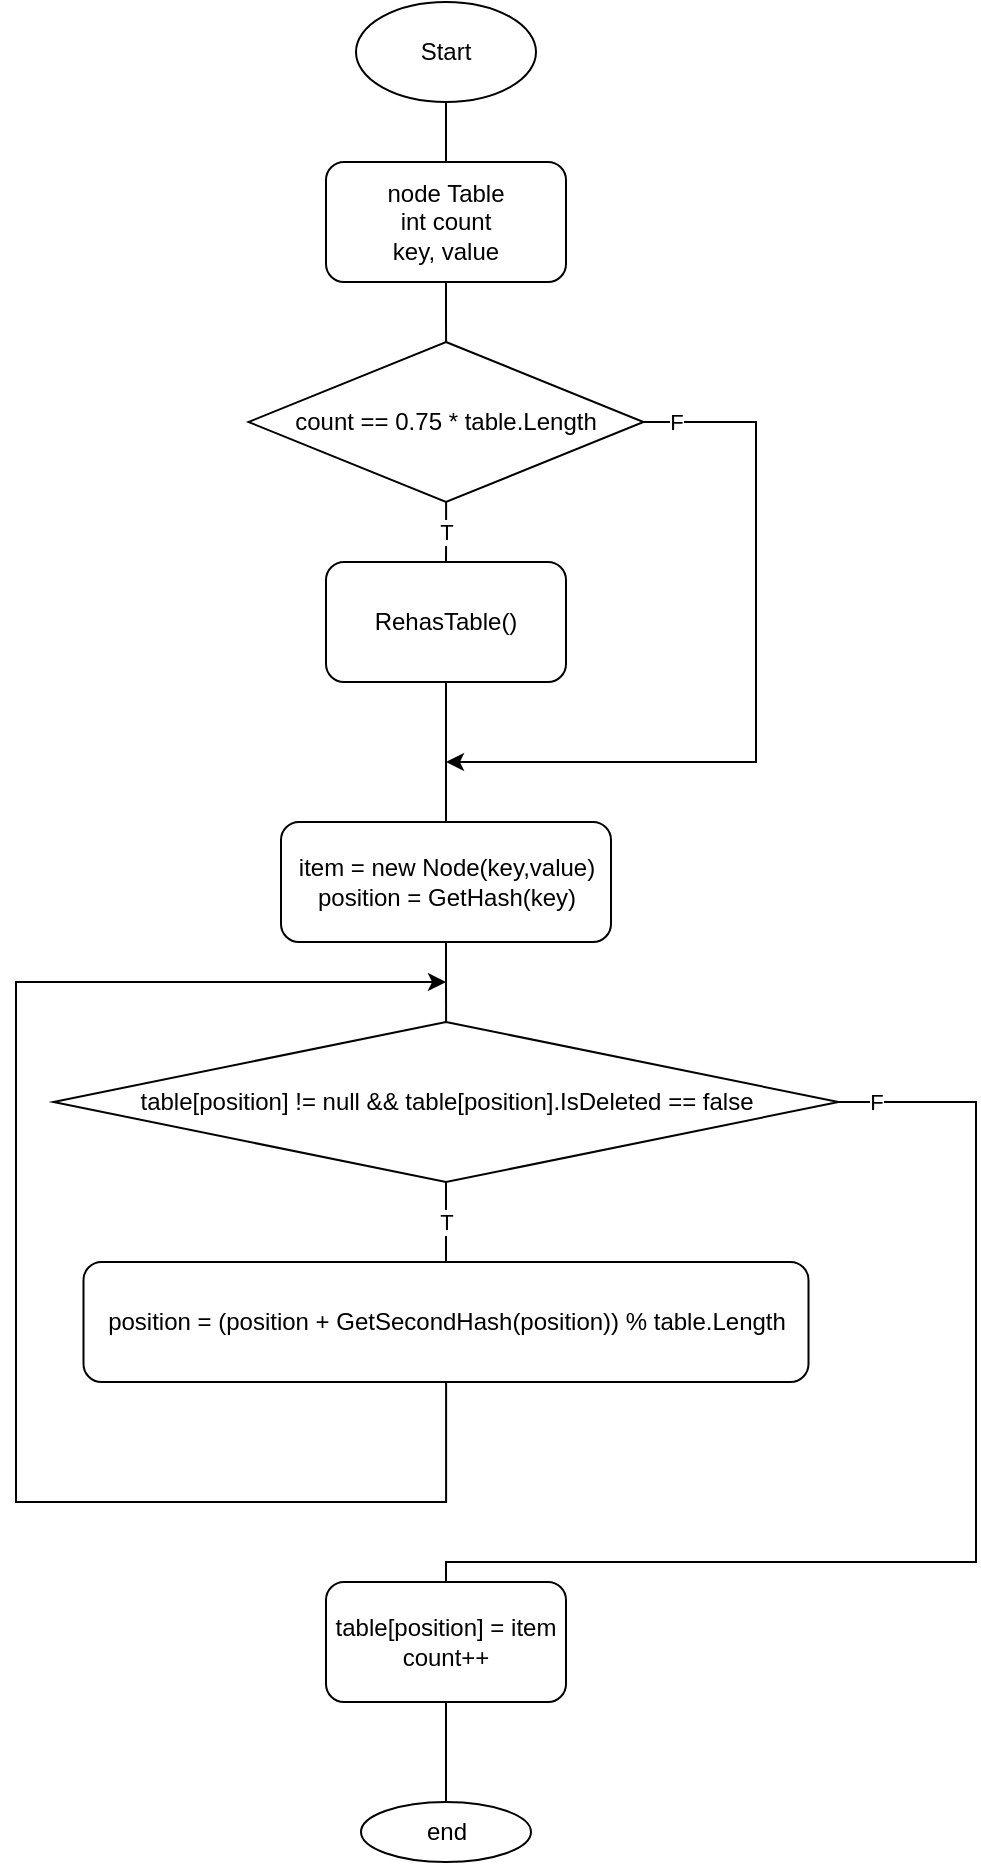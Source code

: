 <mxfile version="16.5.1" type="device" pages="7"><diagram id="ITZ0ugLjnLvlrQt5eaqN" name="Add"><mxGraphModel dx="627" dy="866" grid="1" gridSize="10" guides="1" tooltips="1" connect="1" arrows="1" fold="1" page="1" pageScale="1" pageWidth="827" pageHeight="1169" math="0" shadow="0"><root><mxCell id="0"/><mxCell id="1" parent="0"/><mxCell id="WQKlixez8Dgip7SO3plG-3" value="" style="edgeStyle=orthogonalEdgeStyle;rounded=0;orthogonalLoop=1;jettySize=auto;html=1;endArrow=none;endFill=0;" edge="1" parent="1" source="WQKlixez8Dgip7SO3plG-1" target="WQKlixez8Dgip7SO3plG-2"><mxGeometry relative="1" as="geometry"/></mxCell><mxCell id="WQKlixez8Dgip7SO3plG-1" value="Start" style="ellipse;whiteSpace=wrap;html=1;" vertex="1" parent="1"><mxGeometry x="230" y="20" width="90" height="50" as="geometry"/></mxCell><mxCell id="WQKlixez8Dgip7SO3plG-5" value="" style="edgeStyle=orthogonalEdgeStyle;rounded=0;orthogonalLoop=1;jettySize=auto;html=1;endArrow=none;endFill=0;" edge="1" parent="1" source="WQKlixez8Dgip7SO3plG-2" target="WQKlixez8Dgip7SO3plG-4"><mxGeometry relative="1" as="geometry"/></mxCell><mxCell id="WQKlixez8Dgip7SO3plG-2" value="node Table&lt;br&gt;int count&lt;br&gt;key, value" style="rounded=1;whiteSpace=wrap;html=1;" vertex="1" parent="1"><mxGeometry x="215" y="100" width="120" height="60" as="geometry"/></mxCell><mxCell id="WQKlixez8Dgip7SO3plG-7" value="T" style="edgeStyle=orthogonalEdgeStyle;rounded=0;orthogonalLoop=1;jettySize=auto;html=1;endArrow=none;endFill=0;" edge="1" parent="1" source="WQKlixez8Dgip7SO3plG-4" target="WQKlixez8Dgip7SO3plG-6"><mxGeometry relative="1" as="geometry"/></mxCell><mxCell id="WQKlixez8Dgip7SO3plG-10" value="F" style="edgeStyle=orthogonalEdgeStyle;rounded=0;orthogonalLoop=1;jettySize=auto;html=1;endArrow=classic;endFill=1;" edge="1" parent="1" source="WQKlixez8Dgip7SO3plG-4"><mxGeometry x="-0.915" relative="1" as="geometry"><mxPoint x="275" y="400" as="targetPoint"/><Array as="points"><mxPoint x="430" y="230"/><mxPoint x="430" y="400"/></Array><mxPoint as="offset"/></mxGeometry></mxCell><mxCell id="WQKlixez8Dgip7SO3plG-4" value="count == 0.75 * table.Length" style="rhombus;whiteSpace=wrap;html=1;" vertex="1" parent="1"><mxGeometry x="176.25" y="190" width="197.5" height="80" as="geometry"/></mxCell><mxCell id="WQKlixez8Dgip7SO3plG-9" value="" style="edgeStyle=orthogonalEdgeStyle;rounded=0;orthogonalLoop=1;jettySize=auto;html=1;endArrow=none;endFill=0;" edge="1" parent="1" source="WQKlixez8Dgip7SO3plG-6" target="WQKlixez8Dgip7SO3plG-8"><mxGeometry relative="1" as="geometry"/></mxCell><mxCell id="WQKlixez8Dgip7SO3plG-6" value="RehasTable()" style="rounded=1;whiteSpace=wrap;html=1;" vertex="1" parent="1"><mxGeometry x="215" y="300" width="120" height="60" as="geometry"/></mxCell><mxCell id="WQKlixez8Dgip7SO3plG-12" value="" style="edgeStyle=orthogonalEdgeStyle;rounded=0;orthogonalLoop=1;jettySize=auto;html=1;endArrow=none;endFill=0;" edge="1" parent="1" source="WQKlixez8Dgip7SO3plG-8" target="WQKlixez8Dgip7SO3plG-11"><mxGeometry relative="1" as="geometry"/></mxCell><mxCell id="WQKlixez8Dgip7SO3plG-8" value="item = new Node(key,value)&lt;br&gt;position = GetHash(key)" style="rounded=1;whiteSpace=wrap;html=1;" vertex="1" parent="1"><mxGeometry x="192.5" y="430" width="165" height="60" as="geometry"/></mxCell><mxCell id="WQKlixez8Dgip7SO3plG-14" value="T" style="edgeStyle=orthogonalEdgeStyle;rounded=0;orthogonalLoop=1;jettySize=auto;html=1;endArrow=none;endFill=0;" edge="1" parent="1" source="WQKlixez8Dgip7SO3plG-11" target="WQKlixez8Dgip7SO3plG-13"><mxGeometry relative="1" as="geometry"/></mxCell><mxCell id="WQKlixez8Dgip7SO3plG-19" style="edgeStyle=orthogonalEdgeStyle;rounded=0;orthogonalLoop=1;jettySize=auto;html=1;endArrow=none;endFill=0;" edge="1" parent="1" source="WQKlixez8Dgip7SO3plG-11" target="WQKlixez8Dgip7SO3plG-16"><mxGeometry relative="1" as="geometry"><Array as="points"><mxPoint x="540" y="570"/><mxPoint x="540" y="800"/><mxPoint x="275" y="800"/></Array></mxGeometry></mxCell><mxCell id="WQKlixez8Dgip7SO3plG-20" value="F" style="edgeLabel;html=1;align=center;verticalAlign=middle;resizable=0;points=[];" vertex="1" connectable="0" parent="WQKlixez8Dgip7SO3plG-19"><mxGeometry x="-0.938" relative="1" as="geometry"><mxPoint as="offset"/></mxGeometry></mxCell><mxCell id="WQKlixez8Dgip7SO3plG-11" value="table[position] != null &amp;amp;&amp;amp; table[position].IsDeleted == false" style="rhombus;whiteSpace=wrap;html=1;" vertex="1" parent="1"><mxGeometry x="78.75" y="530" width="392.5" height="80" as="geometry"/></mxCell><mxCell id="WQKlixez8Dgip7SO3plG-15" style="edgeStyle=orthogonalEdgeStyle;rounded=0;orthogonalLoop=1;jettySize=auto;html=1;endArrow=classic;endFill=1;" edge="1" parent="1" source="WQKlixez8Dgip7SO3plG-13"><mxGeometry relative="1" as="geometry"><mxPoint x="275" y="510" as="targetPoint"/><Array as="points"><mxPoint x="275" y="770"/><mxPoint x="60" y="770"/><mxPoint x="60" y="510"/></Array></mxGeometry></mxCell><mxCell id="WQKlixez8Dgip7SO3plG-13" value="position = (position + GetSecondHash(position)) % table.Length" style="rounded=1;whiteSpace=wrap;html=1;" vertex="1" parent="1"><mxGeometry x="93.75" y="650" width="362.5" height="60" as="geometry"/></mxCell><mxCell id="WQKlixez8Dgip7SO3plG-16" value="&lt;div&gt;table[position] = item&lt;/div&gt;&lt;div&gt;&lt;span&gt;count++&lt;/span&gt;&lt;/div&gt;" style="rounded=1;whiteSpace=wrap;html=1;" vertex="1" parent="1"><mxGeometry x="215" y="810" width="120" height="60" as="geometry"/></mxCell><mxCell id="WQKlixez8Dgip7SO3plG-18" value="" style="edgeStyle=orthogonalEdgeStyle;rounded=0;orthogonalLoop=1;jettySize=auto;html=1;endArrow=none;endFill=0;" edge="1" parent="1" source="WQKlixez8Dgip7SO3plG-17" target="WQKlixez8Dgip7SO3plG-16"><mxGeometry relative="1" as="geometry"/></mxCell><mxCell id="WQKlixez8Dgip7SO3plG-17" value="end" style="ellipse;whiteSpace=wrap;html=1;" vertex="1" parent="1"><mxGeometry x="232.5" y="920" width="85" height="30" as="geometry"/></mxCell></root></mxGraphModel></diagram><diagram id="a8pHIfhPnO6grz465ORJ" name="Delete"><mxGraphModel dx="627" dy="866" grid="1" gridSize="10" guides="1" tooltips="1" connect="1" arrows="1" fold="1" page="1" pageScale="1" pageWidth="827" pageHeight="1169" math="0" shadow="0"><root><mxCell id="G4WAUsEv2yGaNSmSV05P-0"/><mxCell id="G4WAUsEv2yGaNSmSV05P-1" parent="G4WAUsEv2yGaNSmSV05P-0"/><mxCell id="JA9vO3kMcJwhvbHvu3VI-1" value="" style="edgeStyle=orthogonalEdgeStyle;rounded=0;orthogonalLoop=1;jettySize=auto;html=1;endArrow=none;endFill=0;" edge="1" parent="G4WAUsEv2yGaNSmSV05P-1" source="G4WAUsEv2yGaNSmSV05P-2" target="JA9vO3kMcJwhvbHvu3VI-0"><mxGeometry relative="1" as="geometry"/></mxCell><mxCell id="G4WAUsEv2yGaNSmSV05P-2" value="Start" style="ellipse;whiteSpace=wrap;html=1;" vertex="1" parent="G4WAUsEv2yGaNSmSV05P-1"><mxGeometry x="280" y="10" width="100" height="60" as="geometry"/></mxCell><mxCell id="JA9vO3kMcJwhvbHvu3VI-3" value="" style="edgeStyle=orthogonalEdgeStyle;rounded=0;orthogonalLoop=1;jettySize=auto;html=1;endArrow=none;endFill=0;" edge="1" parent="G4WAUsEv2yGaNSmSV05P-1" source="JA9vO3kMcJwhvbHvu3VI-0" target="JA9vO3kMcJwhvbHvu3VI-2"><mxGeometry relative="1" as="geometry"/></mxCell><mxCell id="JA9vO3kMcJwhvbHvu3VI-0" value="node Table&lt;br&gt;int count&lt;br&gt;key" style="rounded=1;whiteSpace=wrap;html=1;" vertex="1" parent="G4WAUsEv2yGaNSmSV05P-1"><mxGeometry x="270" y="90" width="120" height="60" as="geometry"/></mxCell><mxCell id="JA9vO3kMcJwhvbHvu3VI-5" value="" style="edgeStyle=orthogonalEdgeStyle;rounded=0;orthogonalLoop=1;jettySize=auto;html=1;endArrow=none;endFill=0;" edge="1" parent="G4WAUsEv2yGaNSmSV05P-1" source="JA9vO3kMcJwhvbHvu3VI-2" target="JA9vO3kMcJwhvbHvu3VI-4"><mxGeometry relative="1" as="geometry"/></mxCell><mxCell id="JA9vO3kMcJwhvbHvu3VI-2" value="position = GetHash(key)" style="rounded=1;whiteSpace=wrap;html=1;" vertex="1" parent="G4WAUsEv2yGaNSmSV05P-1"><mxGeometry x="230" y="190" width="200" height="60" as="geometry"/></mxCell><mxCell id="JA9vO3kMcJwhvbHvu3VI-7" value="T" style="edgeStyle=orthogonalEdgeStyle;rounded=0;orthogonalLoop=1;jettySize=auto;html=1;endArrow=none;endFill=0;" edge="1" parent="G4WAUsEv2yGaNSmSV05P-1" source="JA9vO3kMcJwhvbHvu3VI-4" target="JA9vO3kMcJwhvbHvu3VI-6"><mxGeometry relative="1" as="geometry"/></mxCell><mxCell id="JA9vO3kMcJwhvbHvu3VI-10" value="F" style="edgeStyle=orthogonalEdgeStyle;rounded=0;orthogonalLoop=1;jettySize=auto;html=1;endArrow=none;endFill=0;" edge="1" parent="G4WAUsEv2yGaNSmSV05P-1" source="JA9vO3kMcJwhvbHvu3VI-4" target="JA9vO3kMcJwhvbHvu3VI-9"><mxGeometry x="-0.927" relative="1" as="geometry"><Array as="points"><mxPoint x="530" y="330"/><mxPoint x="530" y="540"/><mxPoint x="330" y="540"/></Array><mxPoint as="offset"/></mxGeometry></mxCell><mxCell id="JA9vO3kMcJwhvbHvu3VI-4" value="table[position].Key != key" style="rhombus;whiteSpace=wrap;html=1;" vertex="1" parent="G4WAUsEv2yGaNSmSV05P-1"><mxGeometry x="240" y="290" width="180" height="80" as="geometry"/></mxCell><mxCell id="JA9vO3kMcJwhvbHvu3VI-8" style="edgeStyle=orthogonalEdgeStyle;rounded=0;orthogonalLoop=1;jettySize=auto;html=1;endArrow=classic;endFill=1;" edge="1" parent="G4WAUsEv2yGaNSmSV05P-1" source="JA9vO3kMcJwhvbHvu3VI-6"><mxGeometry relative="1" as="geometry"><mxPoint x="330" y="270" as="targetPoint"/><Array as="points"><mxPoint x="330" y="500"/><mxPoint x="110" y="500"/><mxPoint x="110" y="270"/></Array></mxGeometry></mxCell><mxCell id="JA9vO3kMcJwhvbHvu3VI-6" value="position = (position + GetSecondHash(position)) % table.Length" style="rounded=1;whiteSpace=wrap;html=1;" vertex="1" parent="G4WAUsEv2yGaNSmSV05P-1"><mxGeometry x="155" y="400" width="350" height="60" as="geometry"/></mxCell><mxCell id="JA9vO3kMcJwhvbHvu3VI-12" value="" style="edgeStyle=orthogonalEdgeStyle;rounded=0;orthogonalLoop=1;jettySize=auto;html=1;endArrow=none;endFill=0;" edge="1" parent="G4WAUsEv2yGaNSmSV05P-1" source="JA9vO3kMcJwhvbHvu3VI-9" target="JA9vO3kMcJwhvbHvu3VI-11"><mxGeometry relative="1" as="geometry"/></mxCell><mxCell id="JA9vO3kMcJwhvbHvu3VI-9" value="table[position].IsDeleted = true" style="rounded=1;whiteSpace=wrap;html=1;" vertex="1" parent="G4WAUsEv2yGaNSmSV05P-1"><mxGeometry x="235" y="570" width="190" height="60" as="geometry"/></mxCell><mxCell id="JA9vO3kMcJwhvbHvu3VI-11" value="End" style="ellipse;whiteSpace=wrap;html=1;" vertex="1" parent="G4WAUsEv2yGaNSmSV05P-1"><mxGeometry x="280" y="660" width="100" height="60" as="geometry"/></mxCell></root></mxGraphModel></diagram><diagram id="Z5uv-ZSddTfPW2DgBXL_" name="GetValue"><mxGraphModel dx="627" dy="866" grid="1" gridSize="10" guides="1" tooltips="1" connect="1" arrows="1" fold="1" page="1" pageScale="1" pageWidth="827" pageHeight="1169" math="0" shadow="0"><root><mxCell id="S1Q6Yhq_NneuIi1eFFW1-0"/><mxCell id="S1Q6Yhq_NneuIi1eFFW1-1" parent="S1Q6Yhq_NneuIi1eFFW1-0"/><mxCell id="U0vs-rUdqVF-TRWeXEiX-0" value="" style="edgeStyle=orthogonalEdgeStyle;rounded=0;orthogonalLoop=1;jettySize=auto;html=1;endArrow=none;endFill=0;" edge="1" parent="S1Q6Yhq_NneuIi1eFFW1-1" source="U0vs-rUdqVF-TRWeXEiX-1" target="U0vs-rUdqVF-TRWeXEiX-3"><mxGeometry relative="1" as="geometry"/></mxCell><mxCell id="U0vs-rUdqVF-TRWeXEiX-1" value="Start" style="ellipse;whiteSpace=wrap;html=1;" vertex="1" parent="S1Q6Yhq_NneuIi1eFFW1-1"><mxGeometry x="280" y="10" width="100" height="60" as="geometry"/></mxCell><mxCell id="U0vs-rUdqVF-TRWeXEiX-2" value="" style="edgeStyle=orthogonalEdgeStyle;rounded=0;orthogonalLoop=1;jettySize=auto;html=1;endArrow=none;endFill=0;" edge="1" parent="S1Q6Yhq_NneuIi1eFFW1-1" source="U0vs-rUdqVF-TRWeXEiX-3" target="U0vs-rUdqVF-TRWeXEiX-5"><mxGeometry relative="1" as="geometry"/></mxCell><mxCell id="U0vs-rUdqVF-TRWeXEiX-3" value="node Table&lt;br&gt;int count&lt;br&gt;key" style="rounded=1;whiteSpace=wrap;html=1;" vertex="1" parent="S1Q6Yhq_NneuIi1eFFW1-1"><mxGeometry x="270" y="90" width="120" height="60" as="geometry"/></mxCell><mxCell id="U0vs-rUdqVF-TRWeXEiX-4" value="" style="edgeStyle=orthogonalEdgeStyle;rounded=0;orthogonalLoop=1;jettySize=auto;html=1;endArrow=none;endFill=0;" edge="1" parent="S1Q6Yhq_NneuIi1eFFW1-1" source="U0vs-rUdqVF-TRWeXEiX-5" target="U0vs-rUdqVF-TRWeXEiX-8"><mxGeometry relative="1" as="geometry"/></mxCell><mxCell id="U0vs-rUdqVF-TRWeXEiX-5" value="position = GetHash(key)" style="rounded=1;whiteSpace=wrap;html=1;" vertex="1" parent="S1Q6Yhq_NneuIi1eFFW1-1"><mxGeometry x="230" y="190" width="200" height="60" as="geometry"/></mxCell><mxCell id="U0vs-rUdqVF-TRWeXEiX-6" value="T" style="edgeStyle=orthogonalEdgeStyle;rounded=0;orthogonalLoop=1;jettySize=auto;html=1;endArrow=none;endFill=0;" edge="1" parent="S1Q6Yhq_NneuIi1eFFW1-1" source="U0vs-rUdqVF-TRWeXEiX-8" target="U0vs-rUdqVF-TRWeXEiX-10"><mxGeometry relative="1" as="geometry"/></mxCell><mxCell id="U0vs-rUdqVF-TRWeXEiX-7" value="F" style="edgeStyle=orthogonalEdgeStyle;rounded=0;orthogonalLoop=1;jettySize=auto;html=1;endArrow=none;endFill=0;" edge="1" parent="S1Q6Yhq_NneuIi1eFFW1-1" source="U0vs-rUdqVF-TRWeXEiX-8" target="U0vs-rUdqVF-TRWeXEiX-12"><mxGeometry x="-0.927" relative="1" as="geometry"><Array as="points"><mxPoint x="590" y="330"/><mxPoint x="590" y="540"/><mxPoint x="330" y="540"/></Array><mxPoint as="offset"/></mxGeometry></mxCell><mxCell id="U0vs-rUdqVF-TRWeXEiX-8" value="table[position].Key != key || table[position].IsDeleted" style="rhombus;whiteSpace=wrap;html=1;" vertex="1" parent="S1Q6Yhq_NneuIi1eFFW1-1"><mxGeometry x="145" y="290" width="370" height="80" as="geometry"/></mxCell><mxCell id="U0vs-rUdqVF-TRWeXEiX-9" style="edgeStyle=orthogonalEdgeStyle;rounded=0;orthogonalLoop=1;jettySize=auto;html=1;endArrow=classic;endFill=1;" edge="1" parent="S1Q6Yhq_NneuIi1eFFW1-1" source="U0vs-rUdqVF-TRWeXEiX-10"><mxGeometry relative="1" as="geometry"><mxPoint x="330" y="270" as="targetPoint"/><Array as="points"><mxPoint x="330" y="500"/><mxPoint x="110" y="500"/><mxPoint x="110" y="270"/></Array></mxGeometry></mxCell><mxCell id="U0vs-rUdqVF-TRWeXEiX-10" value="position = (position + GetSecondHash(position)) % table.Length" style="rounded=1;whiteSpace=wrap;html=1;" vertex="1" parent="S1Q6Yhq_NneuIi1eFFW1-1"><mxGeometry x="155" y="400" width="350" height="60" as="geometry"/></mxCell><mxCell id="U0vs-rUdqVF-TRWeXEiX-11" value="" style="edgeStyle=orthogonalEdgeStyle;rounded=0;orthogonalLoop=1;jettySize=auto;html=1;endArrow=none;endFill=0;" edge="1" parent="S1Q6Yhq_NneuIi1eFFW1-1" source="U0vs-rUdqVF-TRWeXEiX-12" target="U0vs-rUdqVF-TRWeXEiX-13"><mxGeometry relative="1" as="geometry"/></mxCell><mxCell id="U0vs-rUdqVF-TRWeXEiX-12" value="return table[position].Data" style="rounded=1;whiteSpace=wrap;html=1;" vertex="1" parent="S1Q6Yhq_NneuIi1eFFW1-1"><mxGeometry x="235" y="570" width="190" height="60" as="geometry"/></mxCell><mxCell id="U0vs-rUdqVF-TRWeXEiX-13" value="End" style="ellipse;whiteSpace=wrap;html=1;" vertex="1" parent="S1Q6Yhq_NneuIi1eFFW1-1"><mxGeometry x="280" y="660" width="100" height="60" as="geometry"/></mxCell></root></mxGraphModel></diagram><diagram id="-c8dslN4Lls_parlmRI0" name="RehashTable"><mxGraphModel dx="627" dy="866" grid="1" gridSize="10" guides="1" tooltips="1" connect="1" arrows="1" fold="1" page="1" pageScale="1" pageWidth="827" pageHeight="1169" math="0" shadow="0"><root><mxCell id="7jCyWX6VnP1sX9qHi2KL-0"/><mxCell id="7jCyWX6VnP1sX9qHi2KL-1" parent="7jCyWX6VnP1sX9qHi2KL-0"/><mxCell id="dhudPhC6EICspKyhgNDC-0" value="" style="edgeStyle=orthogonalEdgeStyle;rounded=0;orthogonalLoop=1;jettySize=auto;html=1;endArrow=none;endFill=0;" edge="1" parent="7jCyWX6VnP1sX9qHi2KL-1" source="dhudPhC6EICspKyhgNDC-1" target="dhudPhC6EICspKyhgNDC-3"><mxGeometry relative="1" as="geometry"/></mxCell><mxCell id="dhudPhC6EICspKyhgNDC-1" value="Start" style="ellipse;whiteSpace=wrap;html=1;" vertex="1" parent="7jCyWX6VnP1sX9qHi2KL-1"><mxGeometry x="280" y="10" width="100" height="60" as="geometry"/></mxCell><mxCell id="dhudPhC6EICspKyhgNDC-2" value="" style="edgeStyle=orthogonalEdgeStyle;rounded=0;orthogonalLoop=1;jettySize=auto;html=1;endArrow=none;endFill=0;" edge="1" parent="7jCyWX6VnP1sX9qHi2KL-1" source="dhudPhC6EICspKyhgNDC-3" target="dhudPhC6EICspKyhgNDC-5"><mxGeometry relative="1" as="geometry"/></mxCell><mxCell id="dhudPhC6EICspKyhgNDC-3" value="newTableSize = getNewSize()&lt;br&gt;Node[]&amp;nbsp; tempTable = new Node[table.length]" style="rounded=1;whiteSpace=wrap;html=1;" vertex="1" parent="7jCyWX6VnP1sX9qHi2KL-1"><mxGeometry x="192.5" y="90" width="275" height="60" as="geometry"/></mxCell><mxCell id="dhudPhC6EICspKyhgNDC-5" value="Table.CopyTo(TampTAble,0)&lt;br&gt;table = new Node[NewTableSize]" style="rounded=1;whiteSpace=wrap;html=1;" vertex="1" parent="7jCyWX6VnP1sX9qHi2KL-1"><mxGeometry x="230" y="190" width="200" height="60" as="geometry"/></mxCell><mxCell id="dhudPhC6EICspKyhgNDC-6" value="T" style="edgeStyle=orthogonalEdgeStyle;rounded=0;orthogonalLoop=1;jettySize=auto;html=1;endArrow=none;endFill=0;" edge="1" parent="7jCyWX6VnP1sX9qHi2KL-1" source="dhudPhC6EICspKyhgNDC-8" target="dhudPhC6EICspKyhgNDC-10"><mxGeometry relative="1" as="geometry"/></mxCell><mxCell id="dhudPhC6EICspKyhgNDC-16" style="edgeStyle=orthogonalEdgeStyle;rounded=0;orthogonalLoop=1;jettySize=auto;html=1;endArrow=classic;endFill=1;" edge="1" parent="7jCyWX6VnP1sX9qHi2KL-1" source="dhudPhC6EICspKyhgNDC-8"><mxGeometry relative="1" as="geometry"><mxPoint x="330" y="600" as="targetPoint"/><Array as="points"><mxPoint x="560" y="400"/><mxPoint x="560" y="600"/></Array></mxGeometry></mxCell><mxCell id="dhudPhC6EICspKyhgNDC-18" value="F" style="edgeLabel;html=1;align=center;verticalAlign=middle;resizable=0;points=[];" vertex="1" connectable="0" parent="dhudPhC6EICspKyhgNDC-16"><mxGeometry x="-0.952" y="-4" relative="1" as="geometry"><mxPoint y="-4" as="offset"/></mxGeometry></mxCell><mxCell id="dhudPhC6EICspKyhgNDC-8" value="tempTable[i] != null" style="rhombus;whiteSpace=wrap;html=1;" vertex="1" parent="7jCyWX6VnP1sX9qHi2KL-1"><mxGeometry x="145" y="360" width="370" height="80" as="geometry"/></mxCell><mxCell id="dhudPhC6EICspKyhgNDC-9" style="edgeStyle=orthogonalEdgeStyle;rounded=0;orthogonalLoop=1;jettySize=auto;html=1;endArrow=classic;endFill=1;entryX=0;entryY=0.5;entryDx=0;entryDy=0;" edge="1" parent="7jCyWX6VnP1sX9qHi2KL-1" source="dhudPhC6EICspKyhgNDC-10" target="dhudPhC6EICspKyhgNDC-14"><mxGeometry relative="1" as="geometry"><mxPoint x="330" y="400" as="targetPoint"/><Array as="points"><mxPoint x="330" y="630"/><mxPoint x="110" y="630"/><mxPoint x="110" y="305"/></Array></mxGeometry></mxCell><mxCell id="dhudPhC6EICspKyhgNDC-10" value="Add(tempTable[i].Key, tempTable[i].Data)" style="rounded=1;whiteSpace=wrap;html=1;" vertex="1" parent="7jCyWX6VnP1sX9qHi2KL-1"><mxGeometry x="207.5" y="470" width="245" height="60" as="geometry"/></mxCell><mxCell id="dhudPhC6EICspKyhgNDC-13" value="End" style="ellipse;whiteSpace=wrap;html=1;" vertex="1" parent="7jCyWX6VnP1sX9qHi2KL-1"><mxGeometry x="280" y="730" width="100" height="60" as="geometry"/></mxCell><mxCell id="dhudPhC6EICspKyhgNDC-15" value="T" style="edgeStyle=orthogonalEdgeStyle;rounded=0;orthogonalLoop=1;jettySize=auto;html=1;endArrow=none;endFill=0;" edge="1" parent="7jCyWX6VnP1sX9qHi2KL-1" source="dhudPhC6EICspKyhgNDC-14" target="dhudPhC6EICspKyhgNDC-8"><mxGeometry relative="1" as="geometry"/></mxCell><mxCell id="dhudPhC6EICspKyhgNDC-19" value="F" style="edgeStyle=orthogonalEdgeStyle;rounded=0;orthogonalLoop=1;jettySize=auto;html=1;entryX=0.5;entryY=0;entryDx=0;entryDy=0;endArrow=none;endFill=0;" edge="1" parent="7jCyWX6VnP1sX9qHi2KL-1" source="dhudPhC6EICspKyhgNDC-14" target="dhudPhC6EICspKyhgNDC-13"><mxGeometry x="-0.905" relative="1" as="geometry"><Array as="points"><mxPoint x="590" y="305"/><mxPoint x="590" y="680"/><mxPoint x="330" y="680"/></Array><mxPoint as="offset"/></mxGeometry></mxCell><mxCell id="dhudPhC6EICspKyhgNDC-14" value="i = 0; i &amp;lt; tempTable.Length; i++" style="shape=hexagon;perimeter=hexagonPerimeter2;whiteSpace=wrap;html=1;fixedSize=1;" vertex="1" parent="7jCyWX6VnP1sX9qHi2KL-1"><mxGeometry x="230" y="280" width="200" height="50" as="geometry"/></mxCell></root></mxGraphModel></diagram><diagram id="MztSWYEza4w9656gejgm" name="Contains"><mxGraphModel dx="627" dy="866" grid="1" gridSize="10" guides="1" tooltips="1" connect="1" arrows="1" fold="1" page="1" pageScale="1" pageWidth="827" pageHeight="1169" math="0" shadow="0"><root><mxCell id="FeI2d2pGBarFbgd7HUv7-0"/><mxCell id="FeI2d2pGBarFbgd7HUv7-1" parent="FeI2d2pGBarFbgd7HUv7-0"/><mxCell id="FeI2d2pGBarFbgd7HUv7-2" value="Start" style="ellipse;whiteSpace=wrap;html=1;" vertex="1" parent="FeI2d2pGBarFbgd7HUv7-1"><mxGeometry x="210" y="30" width="100" height="40" as="geometry"/></mxCell><mxCell id="FeI2d2pGBarFbgd7HUv7-5" value="" style="edgeStyle=orthogonalEdgeStyle;rounded=0;orthogonalLoop=1;jettySize=auto;html=1;endArrow=none;endFill=0;" edge="1" parent="FeI2d2pGBarFbgd7HUv7-1" source="FeI2d2pGBarFbgd7HUv7-3" target="FeI2d2pGBarFbgd7HUv7-4"><mxGeometry relative="1" as="geometry"/></mxCell><mxCell id="FeI2d2pGBarFbgd7HUv7-3" value="position = GetHash(key)" style="rounded=1;whiteSpace=wrap;html=1;" vertex="1" parent="FeI2d2pGBarFbgd7HUv7-1"><mxGeometry x="185" y="90" width="150" height="40" as="geometry"/></mxCell><mxCell id="FeI2d2pGBarFbgd7HUv7-24" style="edgeStyle=orthogonalEdgeStyle;rounded=0;orthogonalLoop=1;jettySize=auto;html=1;endArrow=none;endFill=0;" edge="1" parent="FeI2d2pGBarFbgd7HUv7-1" source="FeI2d2pGBarFbgd7HUv7-4" target="FeI2d2pGBarFbgd7HUv7-18"><mxGeometry relative="1" as="geometry"><Array as="points"><mxPoint x="570" y="195"/><mxPoint x="570" y="690"/><mxPoint x="260" y="690"/></Array></mxGeometry></mxCell><mxCell id="FeI2d2pGBarFbgd7HUv7-25" value="F" style="edgeLabel;html=1;align=center;verticalAlign=middle;resizable=0;points=[];" vertex="1" connectable="0" parent="FeI2d2pGBarFbgd7HUv7-24"><mxGeometry x="-0.946" relative="1" as="geometry"><mxPoint as="offset"/></mxGeometry></mxCell><mxCell id="FeI2d2pGBarFbgd7HUv7-4" value="table[position] != null" style="rhombus;whiteSpace=wrap;html=1;" vertex="1" parent="FeI2d2pGBarFbgd7HUv7-1"><mxGeometry x="160" y="170" width="200" height="50" as="geometry"/></mxCell><mxCell id="FeI2d2pGBarFbgd7HUv7-7" value="T" style="edgeStyle=orthogonalEdgeStyle;rounded=0;orthogonalLoop=1;jettySize=auto;html=1;endArrow=none;endFill=0;" edge="1" parent="FeI2d2pGBarFbgd7HUv7-1" source="FeI2d2pGBarFbgd7HUv7-6" target="FeI2d2pGBarFbgd7HUv7-4"><mxGeometry x="0.5" relative="1" as="geometry"><mxPoint as="offset"/></mxGeometry></mxCell><mxCell id="FeI2d2pGBarFbgd7HUv7-9" value="" style="edgeStyle=orthogonalEdgeStyle;rounded=0;orthogonalLoop=1;jettySize=auto;html=1;endArrow=none;endFill=0;" edge="1" parent="FeI2d2pGBarFbgd7HUv7-1" source="FeI2d2pGBarFbgd7HUv7-6" target="FeI2d2pGBarFbgd7HUv7-8"><mxGeometry relative="1" as="geometry"/></mxCell><mxCell id="FeI2d2pGBarFbgd7HUv7-21" value="F" style="edgeStyle=orthogonalEdgeStyle;rounded=0;orthogonalLoop=1;jettySize=auto;html=1;entryX=0.5;entryY=0;entryDx=0;entryDy=0;endArrow=none;endFill=0;" edge="1" parent="FeI2d2pGBarFbgd7HUv7-1" source="FeI2d2pGBarFbgd7HUv7-6" target="FeI2d2pGBarFbgd7HUv7-18"><mxGeometry x="-0.945" relative="1" as="geometry"><Array as="points"><mxPoint x="530" y="300"/><mxPoint x="530" y="670"/><mxPoint x="260" y="670"/></Array><mxPoint as="offset"/></mxGeometry></mxCell><mxCell id="FeI2d2pGBarFbgd7HUv7-6" value="!table[position].IsDeleted &amp;amp;&amp;amp; table[position].Key != key" style="rhombus;whiteSpace=wrap;html=1;" vertex="1" parent="FeI2d2pGBarFbgd7HUv7-1"><mxGeometry x="40" y="260" width="440" height="80" as="geometry"/></mxCell><mxCell id="FeI2d2pGBarFbgd7HUv7-10" value="T" style="edgeStyle=orthogonalEdgeStyle;rounded=0;orthogonalLoop=1;jettySize=auto;html=1;endArrow=none;endFill=0;" edge="1" parent="FeI2d2pGBarFbgd7HUv7-1" source="FeI2d2pGBarFbgd7HUv7-8" target="FeI2d2pGBarFbgd7HUv7-6"><mxGeometry relative="1" as="geometry"/></mxCell><mxCell id="FeI2d2pGBarFbgd7HUv7-8" value="position = (position + GetSecondHash(position)) % table.Length" style="rounded=1;whiteSpace=wrap;html=1;" vertex="1" parent="FeI2d2pGBarFbgd7HUv7-1"><mxGeometry x="75" y="370" width="370" height="60" as="geometry"/></mxCell><mxCell id="FeI2d2pGBarFbgd7HUv7-14" value="" style="edgeStyle=orthogonalEdgeStyle;rounded=0;orthogonalLoop=1;jettySize=auto;html=1;endArrow=none;endFill=0;" edge="1" parent="FeI2d2pGBarFbgd7HUv7-1" source="FeI2d2pGBarFbgd7HUv7-11" target="FeI2d2pGBarFbgd7HUv7-8"><mxGeometry relative="1" as="geometry"/></mxCell><mxCell id="FeI2d2pGBarFbgd7HUv7-15" style="edgeStyle=orthogonalEdgeStyle;rounded=0;orthogonalLoop=1;jettySize=auto;html=1;endArrow=classic;endFill=1;" edge="1" parent="FeI2d2pGBarFbgd7HUv7-1" source="FeI2d2pGBarFbgd7HUv7-11"><mxGeometry relative="1" as="geometry"><mxPoint x="260" y="240" as="targetPoint"/><Array as="points"><mxPoint x="260" y="600"/><mxPoint x="20" y="600"/><mxPoint x="20" y="240"/></Array></mxGeometry></mxCell><mxCell id="FeI2d2pGBarFbgd7HUv7-17" value="F" style="edgeLabel;html=1;align=center;verticalAlign=middle;resizable=0;points=[];" vertex="1" connectable="0" parent="FeI2d2pGBarFbgd7HUv7-15"><mxGeometry x="-0.971" y="2" relative="1" as="geometry"><mxPoint as="offset"/></mxGeometry></mxCell><mxCell id="FeI2d2pGBarFbgd7HUv7-19" value="T" style="edgeStyle=orthogonalEdgeStyle;rounded=0;orthogonalLoop=1;jettySize=auto;html=1;entryX=0.5;entryY=0;entryDx=0;entryDy=0;endArrow=none;endFill=0;" edge="1" parent="FeI2d2pGBarFbgd7HUv7-1" source="FeI2d2pGBarFbgd7HUv7-11" target="FeI2d2pGBarFbgd7HUv7-18"><mxGeometry x="-0.97" relative="1" as="geometry"><Array as="points"><mxPoint x="370" y="515"/><mxPoint x="370" y="650"/></Array><mxPoint as="offset"/></mxGeometry></mxCell><mxCell id="FeI2d2pGBarFbgd7HUv7-11" value="table[position] == null" style="rhombus;whiteSpace=wrap;html=1;" vertex="1" parent="FeI2d2pGBarFbgd7HUv7-1"><mxGeometry x="175" y="480" width="170" height="70" as="geometry"/></mxCell><mxCell id="FeI2d2pGBarFbgd7HUv7-27" value="" style="edgeStyle=orthogonalEdgeStyle;rounded=0;orthogonalLoop=1;jettySize=auto;html=1;endArrow=none;endFill=0;" edge="1" parent="FeI2d2pGBarFbgd7HUv7-1" source="FeI2d2pGBarFbgd7HUv7-18" target="FeI2d2pGBarFbgd7HUv7-26"><mxGeometry relative="1" as="geometry"/></mxCell><mxCell id="FeI2d2pGBarFbgd7HUv7-18" value="return table[position] != null" style="rounded=1;whiteSpace=wrap;html=1;" vertex="1" parent="FeI2d2pGBarFbgd7HUv7-1"><mxGeometry x="165" y="710" width="190" height="60" as="geometry"/></mxCell><mxCell id="FeI2d2pGBarFbgd7HUv7-26" value="End" style="ellipse;whiteSpace=wrap;html=1;" vertex="1" parent="FeI2d2pGBarFbgd7HUv7-1"><mxGeometry x="210" y="800" width="100" height="40" as="geometry"/></mxCell></root></mxGraphModel></diagram><diagram id="YxMhWFKcoUHv-b4yRcqJ" name="GetHash"><mxGraphModel dx="627" dy="866" grid="1" gridSize="10" guides="1" tooltips="1" connect="1" arrows="1" fold="1" page="1" pageScale="1" pageWidth="827" pageHeight="1169" math="0" shadow="0"><root><mxCell id="cqjfs-3aan6rCUqPJ6Mu-0"/><mxCell id="cqjfs-3aan6rCUqPJ6Mu-1" parent="cqjfs-3aan6rCUqPJ6Mu-0"/><mxCell id="cqjfs-3aan6rCUqPJ6Mu-12" style="edgeStyle=orthogonalEdgeStyle;rounded=0;orthogonalLoop=1;jettySize=auto;html=1;endArrow=none;endFill=0;" edge="1" parent="cqjfs-3aan6rCUqPJ6Mu-1" source="cqjfs-3aan6rCUqPJ6Mu-2" target="cqjfs-3aan6rCUqPJ6Mu-3"><mxGeometry relative="1" as="geometry"/></mxCell><mxCell id="cqjfs-3aan6rCUqPJ6Mu-2" value="Start" style="ellipse;whiteSpace=wrap;html=1;" vertex="1" parent="cqjfs-3aan6rCUqPJ6Mu-1"><mxGeometry x="260" y="10" width="100" height="40" as="geometry"/></mxCell><mxCell id="cqjfs-3aan6rCUqPJ6Mu-11" style="edgeStyle=orthogonalEdgeStyle;rounded=0;orthogonalLoop=1;jettySize=auto;html=1;entryX=0.5;entryY=0;entryDx=0;entryDy=0;endArrow=none;endFill=0;" edge="1" parent="cqjfs-3aan6rCUqPJ6Mu-1" source="cqjfs-3aan6rCUqPJ6Mu-3" target="cqjfs-3aan6rCUqPJ6Mu-4"><mxGeometry relative="1" as="geometry"/></mxCell><mxCell id="cqjfs-3aan6rCUqPJ6Mu-3" value="hash =0" style="rounded=1;whiteSpace=wrap;html=1;" vertex="1" parent="cqjfs-3aan6rCUqPJ6Mu-1"><mxGeometry x="260" y="70" width="100" height="30" as="geometry"/></mxCell><mxCell id="cqjfs-3aan6rCUqPJ6Mu-14" value="F" style="edgeStyle=orthogonalEdgeStyle;rounded=0;orthogonalLoop=1;jettySize=auto;html=1;endArrow=none;endFill=0;" edge="1" parent="cqjfs-3aan6rCUqPJ6Mu-1" source="cqjfs-3aan6rCUqPJ6Mu-4" target="cqjfs-3aan6rCUqPJ6Mu-13"><mxGeometry x="-0.932" relative="1" as="geometry"><Array as="points"><mxPoint x="420" y="155"/><mxPoint x="420" y="300"/><mxPoint x="310" y="300"/></Array><mxPoint as="offset"/></mxGeometry></mxCell><mxCell id="cqjfs-3aan6rCUqPJ6Mu-4" value="i = 0; i &amp;lt; key.Length; i++" style="shape=hexagon;perimeter=hexagonPerimeter2;whiteSpace=wrap;html=1;fixedSize=1;" vertex="1" parent="cqjfs-3aan6rCUqPJ6Mu-1"><mxGeometry x="220" y="140" width="180" height="30" as="geometry"/></mxCell><mxCell id="cqjfs-3aan6rCUqPJ6Mu-7" value="T" style="edgeStyle=orthogonalEdgeStyle;rounded=0;orthogonalLoop=1;jettySize=auto;html=1;endArrow=none;endFill=0;" edge="1" parent="cqjfs-3aan6rCUqPJ6Mu-1" source="cqjfs-3aan6rCUqPJ6Mu-6" target="cqjfs-3aan6rCUqPJ6Mu-4"><mxGeometry relative="1" as="geometry"/></mxCell><mxCell id="cqjfs-3aan6rCUqPJ6Mu-8" style="edgeStyle=orthogonalEdgeStyle;rounded=0;orthogonalLoop=1;jettySize=auto;html=1;entryX=0;entryY=0.5;entryDx=0;entryDy=0;endArrow=classic;endFill=1;" edge="1" parent="cqjfs-3aan6rCUqPJ6Mu-1" source="cqjfs-3aan6rCUqPJ6Mu-6" target="cqjfs-3aan6rCUqPJ6Mu-4"><mxGeometry relative="1" as="geometry"><Array as="points"><mxPoint x="310" y="270"/><mxPoint x="190" y="270"/><mxPoint x="190" y="155"/></Array></mxGeometry></mxCell><mxCell id="cqjfs-3aan6rCUqPJ6Mu-6" value="hash += key[i]" style="rounded=1;whiteSpace=wrap;html=1;" vertex="1" parent="cqjfs-3aan6rCUqPJ6Mu-1"><mxGeometry x="240" y="210" width="140" height="30" as="geometry"/></mxCell><mxCell id="cqjfs-3aan6rCUqPJ6Mu-13" value="return hash % table.Length" style="rounded=1;whiteSpace=wrap;html=1;" vertex="1" parent="cqjfs-3aan6rCUqPJ6Mu-1"><mxGeometry x="215" y="320" width="190" height="30" as="geometry"/></mxCell><mxCell id="cqjfs-3aan6rCUqPJ6Mu-16" value="" style="edgeStyle=orthogonalEdgeStyle;rounded=0;orthogonalLoop=1;jettySize=auto;html=1;endArrow=none;endFill=0;" edge="1" parent="cqjfs-3aan6rCUqPJ6Mu-1" source="cqjfs-3aan6rCUqPJ6Mu-15" target="cqjfs-3aan6rCUqPJ6Mu-13"><mxGeometry relative="1" as="geometry"/></mxCell><mxCell id="cqjfs-3aan6rCUqPJ6Mu-15" value="End" style="ellipse;whiteSpace=wrap;html=1;" vertex="1" parent="cqjfs-3aan6rCUqPJ6Mu-1"><mxGeometry x="260" y="380" width="100" height="40" as="geometry"/></mxCell></root></mxGraphModel></diagram><diagram id="VLwuKbHXbL2Fr2zCM_RD" name="GetNewSize"><mxGraphModel dx="627" dy="866" grid="1" gridSize="10" guides="1" tooltips="1" connect="1" arrows="1" fold="1" page="1" pageScale="1" pageWidth="827" pageHeight="1169" math="0" shadow="0"><root><mxCell id="X5bWFekQ2fNIqUvmNMRQ-0"/><mxCell id="X5bWFekQ2fNIqUvmNMRQ-1" parent="X5bWFekQ2fNIqUvmNMRQ-0"/><mxCell id="X5bWFekQ2fNIqUvmNMRQ-6" value="" style="edgeStyle=orthogonalEdgeStyle;rounded=0;orthogonalLoop=1;jettySize=auto;html=1;endArrow=none;endFill=0;" edge="1" parent="X5bWFekQ2fNIqUvmNMRQ-1" source="X5bWFekQ2fNIqUvmNMRQ-2" target="X5bWFekQ2fNIqUvmNMRQ-4"><mxGeometry relative="1" as="geometry"/></mxCell><mxCell id="X5bWFekQ2fNIqUvmNMRQ-2" value="Start" style="ellipse;whiteSpace=wrap;html=1;" vertex="1" parent="X5bWFekQ2fNIqUvmNMRQ-1"><mxGeometry x="240" y="20" width="100" height="40" as="geometry"/></mxCell><mxCell id="X5bWFekQ2fNIqUvmNMRQ-3" value="newSize = table.Length * 2" style="rounded=1;whiteSpace=wrap;html=1;strokeWidth=1;" vertex="1" parent="X5bWFekQ2fNIqUvmNMRQ-1"><mxGeometry x="205" y="90" width="170" height="50" as="geometry"/></mxCell><mxCell id="X5bWFekQ2fNIqUvmNMRQ-5" value="" style="edgeStyle=orthogonalEdgeStyle;rounded=0;orthogonalLoop=1;jettySize=auto;html=1;endArrow=none;endFill=0;" edge="1" parent="X5bWFekQ2fNIqUvmNMRQ-1" source="X5bWFekQ2fNIqUvmNMRQ-4" target="X5bWFekQ2fNIqUvmNMRQ-3"><mxGeometry relative="1" as="geometry"/></mxCell><mxCell id="X5bWFekQ2fNIqUvmNMRQ-8" value="T" style="edgeStyle=orthogonalEdgeStyle;rounded=0;orthogonalLoop=1;jettySize=auto;html=1;endArrow=none;endFill=0;" edge="1" parent="X5bWFekQ2fNIqUvmNMRQ-1" source="X5bWFekQ2fNIqUvmNMRQ-4" target="X5bWFekQ2fNIqUvmNMRQ-7"><mxGeometry relative="1" as="geometry"/></mxCell><mxCell id="X5bWFekQ2fNIqUvmNMRQ-11" value="F" style="edgeStyle=orthogonalEdgeStyle;rounded=0;orthogonalLoop=1;jettySize=auto;html=1;endArrow=none;endFill=0;" edge="1" parent="X5bWFekQ2fNIqUvmNMRQ-1" source="X5bWFekQ2fNIqUvmNMRQ-4" target="X5bWFekQ2fNIqUvmNMRQ-10"><mxGeometry x="-0.939" relative="1" as="geometry"><Array as="points"><mxPoint x="470" y="195"/><mxPoint x="470" y="370"/><mxPoint x="290" y="370"/></Array><mxPoint x="1" as="offset"/></mxGeometry></mxCell><mxCell id="X5bWFekQ2fNIqUvmNMRQ-4" value="PrimeNumChecker(newSize) = false" style="rhombus;whiteSpace=wrap;html=1;strokeWidth=1;" vertex="1" parent="X5bWFekQ2fNIqUvmNMRQ-1"><mxGeometry x="142.5" y="170" width="295" height="50" as="geometry"/></mxCell><mxCell id="X5bWFekQ2fNIqUvmNMRQ-9" style="edgeStyle=orthogonalEdgeStyle;rounded=0;orthogonalLoop=1;jettySize=auto;html=1;endArrow=classic;endFill=1;" edge="1" parent="X5bWFekQ2fNIqUvmNMRQ-1" source="X5bWFekQ2fNIqUvmNMRQ-7"><mxGeometry relative="1" as="geometry"><mxPoint x="290" y="150" as="targetPoint"/><Array as="points"><mxPoint x="290" y="350"/><mxPoint x="110" y="350"/><mxPoint x="110" y="150"/></Array></mxGeometry></mxCell><mxCell id="X5bWFekQ2fNIqUvmNMRQ-7" value="newSize++" style="rounded=1;whiteSpace=wrap;html=1;strokeWidth=1;" vertex="1" parent="X5bWFekQ2fNIqUvmNMRQ-1"><mxGeometry x="230" y="270" width="120" height="40" as="geometry"/></mxCell><mxCell id="X5bWFekQ2fNIqUvmNMRQ-15" value="" style="edgeStyle=orthogonalEdgeStyle;rounded=0;orthogonalLoop=1;jettySize=auto;html=1;endArrow=none;endFill=0;" edge="1" parent="X5bWFekQ2fNIqUvmNMRQ-1" source="X5bWFekQ2fNIqUvmNMRQ-10" target="X5bWFekQ2fNIqUvmNMRQ-14"><mxGeometry relative="1" as="geometry"/></mxCell><mxCell id="X5bWFekQ2fNIqUvmNMRQ-10" value="return newSize" style="rounded=1;whiteSpace=wrap;html=1;strokeWidth=1;" vertex="1" parent="X5bWFekQ2fNIqUvmNMRQ-1"><mxGeometry x="230" y="390" width="120" height="40" as="geometry"/></mxCell><mxCell id="X5bWFekQ2fNIqUvmNMRQ-14" value="End" style="ellipse;whiteSpace=wrap;html=1;" vertex="1" parent="X5bWFekQ2fNIqUvmNMRQ-1"><mxGeometry x="240" y="460" width="100" height="40" as="geometry"/></mxCell></root></mxGraphModel></diagram></mxfile>